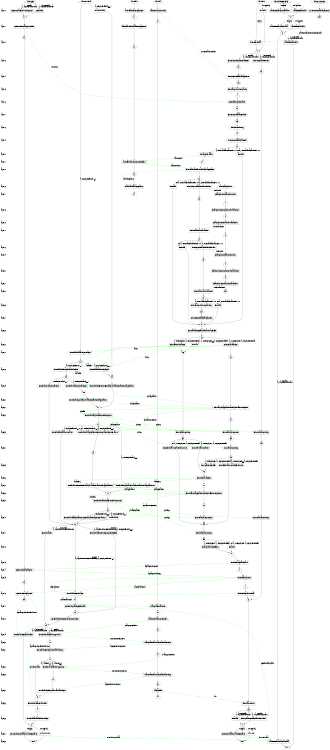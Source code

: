 digraph state_graph {
	rankdir=TB;
	size="8,5;"
	layer_0 [shape=plaintext, label="layer 0"];
	layer_1 [shape=plaintext, label="layer 1"];
	layer_0 -> layer_1 [style=invis];
	layer_2 [shape=plaintext, label="layer 2"];
	layer_1 -> layer_2 [style=invis];
	layer_3 [shape=plaintext, label="layer 3"];
	layer_2 -> layer_3 [style=invis];
	layer_4 [shape=plaintext, label="layer 4"];
	layer_3 -> layer_4 [style=invis];
	layer_5 [shape=plaintext, label="layer 5"];
	layer_4 -> layer_5 [style=invis];
	layer_6 [shape=plaintext, label="layer 6"];
	layer_5 -> layer_6 [style=invis];
	layer_7 [shape=plaintext, label="layer 7"];
	layer_6 -> layer_7 [style=invis];
	layer_8 [shape=plaintext, label="layer 8"];
	layer_7 -> layer_8 [style=invis];
	layer_9 [shape=plaintext, label="layer 9"];
	layer_8 -> layer_9 [style=invis];
	layer_10 [shape=plaintext, label="layer 10"];
	layer_9 -> layer_10 [style=invis];
	layer_11 [shape=plaintext, label="layer 11"];
	layer_10 -> layer_11 [style=invis];
	layer_12 [shape=plaintext, label="layer 12"];
	layer_11 -> layer_12 [style=invis];
	layer_13 [shape=plaintext, label="layer 13"];
	layer_12 -> layer_13 [style=invis];
	layer_14 [shape=plaintext, label="layer 14"];
	layer_13 -> layer_14 [style=invis];
	layer_15 [shape=plaintext, label="layer 15"];
	layer_14 -> layer_15 [style=invis];
	layer_16 [shape=plaintext, label="layer 16"];
	layer_15 -> layer_16 [style=invis];
	layer_17 [shape=plaintext, label="layer 17"];
	layer_16 -> layer_17 [style=invis];
	layer_18 [shape=plaintext, label="layer 18"];
	layer_17 -> layer_18 [style=invis];
	layer_19 [shape=plaintext, label="layer 19"];
	layer_18 -> layer_19 [style=invis];
	layer_20 [shape=plaintext, label="layer 20"];
	layer_19 -> layer_20 [style=invis];
	layer_21 [shape=plaintext, label="layer 21"];
	layer_20 -> layer_21 [style=invis];
	layer_22 [shape=plaintext, label="layer 22"];
	layer_21 -> layer_22 [style=invis];
	layer_23 [shape=plaintext, label="layer 23"];
	layer_22 -> layer_23 [style=invis];
	layer_24 [shape=plaintext, label="layer 24"];
	layer_23 -> layer_24 [style=invis];
	layer_25 [shape=plaintext, label="layer 25"];
	layer_24 -> layer_25 [style=invis];
	layer_26 [shape=plaintext, label="layer 26"];
	layer_25 -> layer_26 [style=invis];
	layer_27 [shape=plaintext, label="layer 27"];
	layer_26 -> layer_27 [style=invis];
	layer_28 [shape=plaintext, label="layer 28"];
	layer_27 -> layer_28 [style=invis];
	layer_29 [shape=plaintext, label="layer 29"];
	layer_28 -> layer_29 [style=invis];
	layer_30 [shape=plaintext, label="layer 30"];
	layer_29 -> layer_30 [style=invis];
	layer_31 [shape=plaintext, label="layer 31"];
	layer_30 -> layer_31 [style=invis];
	layer_32 [shape=plaintext, label="layer 32"];
	layer_31 -> layer_32 [style=invis];
	layer_33 [shape=plaintext, label="layer 33"];
	layer_32 -> layer_33 [style=invis];
	layer_34 [shape=plaintext, label="layer 34"];
	layer_33 -> layer_34 [style=invis];
	layer_35 [shape=plaintext, label="layer 35"];
	layer_34 -> layer_35 [style=invis];
	layer_36 [shape=plaintext, label="layer 36"];
	layer_35 -> layer_36 [style=invis];
	layer_37 [shape=plaintext, label="layer 37"];
	layer_36 -> layer_37 [style=invis];
	layer_38 [shape=plaintext, label="layer 38"];
	layer_37 -> layer_38 [style=invis];
	layer_39 [shape=plaintext, label="layer 39"];
	layer_38 -> layer_39 [style=invis];
	layer_40 [shape=plaintext, label="layer 40"];
	layer_39 -> layer_40 [style=invis];
	layer_41 [shape=plaintext, label="layer 41"];
	layer_40 -> layer_41 [style=invis];
	layer_42 [shape=plaintext, label="layer 42"];
	layer_41 -> layer_42 [style=invis];
	layer_43 [shape=plaintext, label="layer 43"];
	layer_42 -> layer_43 [style=invis];
	layer_44 [shape=plaintext, label="layer 44"];
	layer_43 -> layer_44 [style=invis];
	layer_45 [shape=plaintext, label="layer 45"];
	layer_44 -> layer_45 [style=invis];
	layer_46 [shape=plaintext, label="layer 46"];
	layer_45 -> layer_46 [style=invis];
	layer_47 [shape=plaintext, label="layer 47"];
	layer_46 -> layer_47 [style=invis];
	layer_48 [shape=plaintext, label="layer 48"];
	layer_47 -> layer_48 [style=invis];
	layer_49 [shape=plaintext, label="layer 49"];
	layer_48 -> layer_49 [style=invis];
	layer_50 [shape=plaintext, label="layer 50"];
	layer_49 -> layer_50 [style=invis];
	layer_51 [shape=plaintext, label="layer 51"];
	layer_50 -> layer_51 [style=invis];
	layer_52 [shape=plaintext, label="layer 52"];
	layer_51 -> layer_52 [style=invis];
	layer_53 [shape=plaintext, label="layer 53"];
	layer_52 -> layer_53 [style=invis];
	layer_54 [shape=plaintext, label="layer 54"];
	layer_53 -> layer_54 [style=invis];
	layer_55 [shape=plaintext, label="layer 55"];
	layer_54 -> layer_55 [style=invis];
	layer_56 [shape=plaintext, label="layer 56"];
	layer_55 -> layer_56 [style=invis];
	layer_57 [shape=plaintext, label="layer 57"];
	layer_56 -> layer_57 [style=invis];
	layer_58 [shape=plaintext, label="layer 58"];
	layer_57 -> layer_58 [style=invis];
	
	/* States */
	Firm_11 [label = "11"]
	Firm_25 [label = "25"]
	Firm_24 [label = "24"]
	Firm_23 [label = "23"]
	Firm_end [label = "end"]
	Firm_start_Firm [label = "start_Firm"]
	Firm_10 [label = "10"]
	Firm_09b [label = "09b"]
	Firm_08 [label = "08"]
	Firm_07 [label = "07"]
	Firm_09a [label = "09a"]
	Firm_06 [label = "06"]
	Firm_03d [label = "03d"]
	Firm_09c [label = "09c"]
	Firm_05b [label = "05b"]
	Firm_05a [label = "05a"]
	Firm_04 [label = "04"]
	Firm_03c [label = "03c"]
	Firm_03 [label = "03"]
	Firm_28 [label = "28"]
	Firm_004 [label = "004"]
	Firm_003 [label = "003"]
	Firm_001 [label = "001"]
	Firm_27 [label = "27"]
	Firm_22 [label = "22"]
	Firm_21 [label = "21"]
	Firm_20 [label = "20"]
	Firm_14 [label = "14"]
	Firm_13b [label = "13b"]
	Firm_13 [label = "13"]
	Firm_12 [label = "12"]
	Firm_261 [label = "261"]
	Firm_26 [label = "26"]
	Firm_02 [label = "02"]
	Firm_00b [label = "00b"]
	Firm_00 [label = "00"]
	Firm_01 [label = "01"]
	Firm_002 [label = "002"]
	Household_end [label = "end"]
	Household_05 [label = "05"]
	Household_04 [label = "04"]
	Household_03 [label = "03"]
	Household_02 [label = "02"]
	Household_01b [label = "01b"]
	Household_01 [label = "01"]
	Household_01e [label = "01e"]
	Household_01a [label = "01a"]
	Household_01d [label = "01d"]
	Household_start_Household [label = "start_Household"]
	Household_14 [label = "14"]
	Household_12 [label = "12"]
	Household_13 [label = "13"]
	Household_11 [label = "11"]
	Household_10 [label = "10"]
	Household_15 [label = "15"]
	Household_08 [label = "08"]
	Household_07 [label = "07"]
	Household_09 [label = "09"]
	Household_06 [label = "06"]
	Mall_end [label = "end"]
	Mall_05 [label = "05"]
	Mall_04 [label = "04"]
	Mall_03 [label = "03"]
	Mall_02 [label = "02"]
	Mall_01 [label = "01"]
	Mall_start_Mall [label = "start_Mall"]
	IGFirm_end [label = "end"]
	IGFirm_03 [label = "03"]
	IGFirm_02 [label = "02"]
	IGFirm_01 [label = "01"]
	IGFirm_start_IGFirm [label = "start_IGFirm"]
	Eurostat_end [label = "end"]
	Eurostat_02 [label = "02"]
	Eurostat_01 [label = "01"]
	Eurostat_start_Market_Research [label = "start_Market_Research"]
	Clearinghouse_end [label = "end"]
	Clearinghouse_05 [label = "05"]
	Clearinghouse_04 [label = "04"]
	Clearinghouse_03 [label = "03"]
	Clearinghouse_02 [label = "02"]
	Clearinghouse_01 [label = "01"]
	Clearinghouse_start_Clearinghouse [label = "start_Clearinghouse"]
	Bank_04 [label = "04"]
	Bank_03 [label = "03"]
	Bank_02 [label = "02"]
	Bank_01 [label = "01"]
	Bank_start_Bank [label = "start_Bank"]
	Government_end [label = "end"]
	Government_start_Government [label = "start_Government"]
	Firm_Firm_calc_production_quantity_002_01 [label = "Firm_calc_production_quantity", shape = rect]
	Firm_Firm_set_quantities_zero_00_00b [label = "Firm_set_quantities_zero", shape = rect]
	Firm_Firm_calc_input_demands_01_02 [label = "Firm_calc_input_demands", shape = rect]
	Firm_Firm_calc_production_quantity_2_26_261 [label = "Firm_calc_production_quantity_2", shape = rect]
	Firm_Firm_send_goods_to_mall_12_13 [label = "Firm_send_goods_to_mall", shape = rect]
	Firm_Firm_calc_revenue_13_13b [label = "Firm_calc_revenue", shape = rect]
	Firm_Firm_update_specific_skills_of_workers_13b_14 [label = "Firm_update_specific_skills_of_workers", shape = rect]
	Firm_Firm_idle_13b_14 [label = "Firm_idle", shape = rect]
	Firm_Firm_apply_for_loans_20_21 [label = "Firm_apply_for_loans", shape = rect]
	Firm_Firm_read_loan_offers_send_loan_acceptance_21_22 [label = "Firm_read_loan_offers_send_loan_acceptance", shape = rect]
	Firm_Firm_idle_22_27 [label = "Firm_idle", shape = rect]
	Firm_Firm_compute_income_statement_00_001 [label = "Firm_compute_income_statement", shape = rect]
	Firm_Firm_compute_financial_payments_001_002 [label = "Firm_compute_financial_payments", shape = rect]
	Firm_Firm_compute_balance_sheet_02_003 [label = "Firm_compute_balance_sheet", shape = rect]
	Firm_Firm_check_solvency_003_004 [label = "Firm_check_solvency", shape = rect]
	Firm_Firm_compute_financial_needs_004_20 [label = "Firm_compute_financial_needs", shape = rect]
	Firm_Firm_execute_financial_payments_261_27 [label = "Firm_execute_financial_payments", shape = rect]
	Firm_Firm_send_vacancies_28_03 [label = "Firm_send_vacancies", shape = rect]
	Firm_Firm_send_redundancies_28_03c [label = "Firm_send_redundancies", shape = rect]
	Firm_Firm_idle_28_03c [label = "Firm_idle", shape = rect]
	Firm_Firm_read_job_applications_send_job_offer_or_rejection_03_04 [label = "Firm_read_job_applications_send_job_offer_or_rejection", shape = rect]
	Firm_Firm_read_job_responses_04_05a [label = "Firm_read_job_responses", shape = rect]
	Firm_Firm_read_job_quitting_05a_05b [label = "Firm_read_job_quitting", shape = rect]
	Firm_Firm_read_job_quitting_00b_09c [label = "Firm_read_job_quitting", shape = rect]
	Firm_Firm_read_job_quitting_03c_03d [label = "Firm_read_job_quitting", shape = rect]
	Firm_Firm_start_labour_market_03d_06 [label = "Firm_start_labour_market", shape = rect]
	Firm_Firm_finish_labour_market_first_round_03d_09a [label = "Firm_finish_labour_market_first_round", shape = rect]
	Firm_Firm_finish_labour_market_first_round_05b_09a [label = "Firm_finish_labour_market_first_round", shape = rect]
	Firm_Firm_update_wage_offer_05b_06 [label = "Firm_update_wage_offer", shape = rect]
	Firm_Firm_send_vacancies_2_06_07 [label = "Firm_send_vacancies_2", shape = rect]
	Firm_Firm_read_job_applications_send_job_offer_or_rejection_2_07_08 [label = "Firm_read_job_applications_send_job_offer_or_rejection_2", shape = rect]
	Firm_Firm_read_job_responses_2_08_09a [label = "Firm_read_job_responses_2", shape = rect]
	Firm_Firm_read_job_quitting_2_09a_09b [label = "Firm_read_job_quitting_2", shape = rect]
	Firm_Firm_read_job_quitting_2_09c_13 [label = "Firm_read_job_quitting_2", shape = rect]
	Firm_Firm_update_wage_offer_2_09b_10 [label = "Firm_update_wage_offer_2", shape = rect]
	Firm_Firm_idle_09b_10 [label = "Firm_idle", shape = rect]
	Firm_Firm_receive_data_start_Firm_00 [label = "Firm_receive_data", shape = rect]
	Firm_Firm_idle_start_Firm_00 [label = "Firm_idle", shape = rect]
	Firm_Firm_send_data_to_Market_Research_14_end [label = "Firm_send_data_to_Market_Research", shape = rect]
	Firm_Firm_idle_14_end [label = "Firm_idle", shape = rect]
	Firm_Firm_compute_and_send_bond_orders_22_23 [label = "Firm_compute_and_send_bond_orders", shape = rect]
	Firm_Firm_read_bond_transactions_23_24 [label = "Firm_read_bond_transactions", shape = rect]
	Firm_Firm_idle_24_27 [label = "Firm_idle", shape = rect]
	Firm_Firm_compute_and_send_stock_orders_24_25 [label = "Firm_compute_and_send_stock_orders", shape = rect]
	Firm_Firm_read_stock_transactions_25_26 [label = "Firm_read_stock_transactions", shape = rect]
	Firm_Firm_idle_20_27 [label = "Firm_idle", shape = rect]
	Firm_Firm_idle_26_27 [label = "Firm_idle", shape = rect]
	Firm_Firm_calculate_specific_skills_and_wage_offer_27_28 [label = "Firm_calculate_specific_skills_and_wage_offer", shape = rect]
	Firm_Firm_send_capital_demand_10_11 [label = "Firm_send_capital_demand", shape = rect]
	Firm_Firm_calc_pay_costs_11_12 [label = "Firm_calc_pay_costs", shape = rect]
	Household_Household_idle_06_09 [label = "Household_idle", shape = rect]
	Household_Household_receive_wage_06_07 [label = "Household_receive_wage", shape = rect]
	Household_Household_update_specific_skills_07_08 [label = "Household_update_specific_skills", shape = rect]
	Household_Household_receive_unemployment_benefits_06_08 [label = "Household_receive_unemployment_benefits", shape = rect]
	Household_Household_determine_consumption_budget_08_09 [label = "Household_determine_consumption_budget", shape = rect]
	Household_Household_receicve_dividends_09_15 [label = "Household_receicve_dividends", shape = rect]
	Household_Household_rank_and_buy_goods_1_09_10 [label = "Household_rank_and_buy_goods_1", shape = rect]
	Household_Household_receive_goods_read_rationing_10_11 [label = "Household_receive_goods_read_rationing", shape = rect]
	Household_Household_idle_11_13 [label = "Household_idle", shape = rect]
	Household_Household_rank_and_buy_goods_2_11_12 [label = "Household_rank_and_buy_goods_2", shape = rect]
	Household_Household_receive_goods_read_rationing_2_12_13 [label = "Household_receive_goods_read_rationing_2", shape = rect]
	Household_Household_receicve_dividends_13_14 [label = "Household_receicve_dividends", shape = rect]
	Household_Household_handle_leftover_budget_14_15 [label = "Household_handle_leftover_budget", shape = rect]
	Household_Household_read_firing_messages_start_Household_01d [label = "Household_read_firing_messages", shape = rect]
	Household_Household_made_unemployed_01d_01a [label = "Household_made_unemployed", shape = rect]
	Household_Household_idle_start_Household_01a [label = "Household_idle", shape = rect]
	Household_Household_OTJS_read_job_vacancies_and_send_applications_01e_01 [label = "Household_OTJS_read_job_vacancies_and_send_applications", shape = rect]
	Household_Household_UNEMPLOYED_read_job_vacancies_and_send_applications_01a_01 [label = "Household_UNEMPLOYED_read_job_vacancies_and_send_applications", shape = rect]
	Household_Household_on_the_job_search_decision_01d_01b [label = "Household_on_the_job_search_decision", shape = rect]
	Household_Household_on_the_job_search_yes_01b_01e [label = "Household_on_the_job_search_yes", shape = rect]
	Household_Household_on_the_job_search_no_01b_06 [label = "Household_on_the_job_search_no", shape = rect]
	Household_Household_read_job_offers_send_response_01_02 [label = "Household_read_job_offers_send_response", shape = rect]
	Household_Household_finish_labour_market_02_06 [label = "Household_finish_labour_market", shape = rect]
	Household_Household_read_application_rejection_update_wage_reservation_02_03 [label = "Household_read_application_rejection_update_wage_reservation", shape = rect]
	Household_Household_OTJS_read_job_vacancies_and_send_applications_2_02_04 [label = "Household_OTJS_read_job_vacancies_and_send_applications_2", shape = rect]
	Household_Household_UNEMPLOYED_read_job_vacancies_and_send_applications_2_03_04 [label = "Household_UNEMPLOYED_read_job_vacancies_and_send_applications_2", shape = rect]
	Household_Household_read_job_offers_send_response_2_04_05 [label = "Household_read_job_offers_send_response_2", shape = rect]
	Household_Household_read_application_rejection_update_wage_reservation_2_05_06 [label = "Household_read_application_rejection_update_wage_reservation_2", shape = rect]
	Household_Household_idle_05_06 [label = "Household_idle", shape = rect]
	Household_Household_send_data_to_Market_Research_15_end [label = "Household_send_data_to_Market_Research", shape = rect]
	Household_Household_idle_15_end [label = "Household_idle", shape = rect]
	Mall_Mall_send_current_stocks_start_Mall_01 [label = "Mall_send_current_stocks", shape = rect]
	Mall_Mall_update_mall_stock_01_02 [label = "Mall_update_mall_stock", shape = rect]
	Mall_Mall_send_quality_price_info_1_02_03 [label = "Mall_send_quality_price_info_1", shape = rect]
	Mall_Mall_update_mall_stocks_sales_rationing_1_03_04 [label = "Mall_update_mall_stocks_sales_rationing_1", shape = rect]
	Mall_Mall_update_mall_stocks_sales_rationing_2_04_05 [label = "Mall_update_mall_stocks_sales_rationing_2", shape = rect]
	Mall_Mall_pay_firm_05_end [label = "Mall_pay_firm", shape = rect]
	IGFirm_IGFirm_update_productivity_price_start_IGFirm_01 [label = "IGFirm_update_productivity_price", shape = rect]
	IGFirm_IGFirm_idle_start_IGFirm_01 [label = "IGFirm_idle", shape = rect]
	IGFirm_IGFirm_send_quality_price_info_01_02 [label = "IGFirm_send_quality_price_info", shape = rect]
	IGFirm_IGFirm_send_capital_good_02_03 [label = "IGFirm_send_capital_good", shape = rect]
	IGFirm_IGFirm_receive_payment_03_end [label = "IGFirm_receive_payment", shape = rect]
	Eurostat_Market_Research_Initialization_start_Market_Research_01 [label = "Market_Research_Initialization", shape = rect]
	Eurostat_Market_Research_idle_start_Market_Research_01 [label = "Market_Research_idle", shape = rect]
	Eurostat_Market_Research_send_data_01_02 [label = "Market_Research_send_data", shape = rect]
	Eurostat_Market_Research_idle_01_02 [label = "Market_Research_idle", shape = rect]
	Eurostat_Market_Research_calculate_data_02_end [label = "Market_Research_calculate_data", shape = rect]
	Eurostat_Market_Research_idle_02_end [label = "Market_Research_idle", shape = rect]
	Clearinghouse_Clearinghouse_read_bond_orders_start_Clearinghouse_01 [label = "Clearinghouse_read_bond_orders", shape = rect]
	Clearinghouse_Clearinghouse_compute_bond_transactions_01_02 [label = "Clearinghouse_compute_bond_transactions", shape = rect]
	Clearinghouse_Clearinghouse_send_bond_transactions_02_03 [label = "Clearinghouse_send_bond_transactions", shape = rect]
	Clearinghouse_Clearinghouse_read_stock_orders_03_04 [label = "Clearinghouse_read_stock_orders", shape = rect]
	Clearinghouse_Clearinghouse_compute_stock_transactions_04_05 [label = "Clearinghouse_compute_stock_transactions", shape = rect]
	Clearinghouse_Clearinghouse_send_stock_transactions_05_end [label = "Clearinghouse_send_stock_transactions", shape = rect]
	Bank_Bank_read_interest_payments_start_Bank_01 [label = "Bank_read_interest_payments", shape = rect]
	Bank_Bank_read_debt_installment_payments_01_02 [label = "Bank_read_debt_installment_payments", shape = rect]
	Bank_Bank_read_loan_request_send_offers_02_03 [label = "Bank_read_loan_request_send_offers", shape = rect]
	Bank_Bank_read_loan_acceptance_03_04 [label = "Bank_read_loan_acceptance", shape = rect]
	Government_Government_read_tax_payment_start_Government_end [label = "Government_read_tax_payment", shape = rect]
	
	/* Transitions */
	Firm_002 -> Firm_Firm_calc_production_quantity_002_01;
	Firm_Firm_calc_production_quantity_002_01 -> Firm_01;
	Firm_00 -> Firm_Firm_set_quantities_zero_00_00b [ label = "not monthly\na->day_of_month_to_act"];
	Firm_Firm_set_quantities_zero_00_00b -> Firm_00b;
	Firm_01 -> Firm_Firm_calc_input_demands_01_02;
	Firm_Firm_calc_input_demands_01_02 -> Firm_02;
	Firm_26 -> Firm_Firm_calc_production_quantity_2_26_261 [ label = "a->external_financial_needs>0.0"];
	Firm_Firm_calc_production_quantity_2_26_261 -> Firm_261;
	Firm_12 -> Firm_Firm_send_goods_to_mall_12_13;
	Firm_Firm_send_goods_to_mall_12_13 -> Firm_13;
	Firm_13 -> Firm_Firm_calc_revenue_13_13b;
	Firm_Firm_calc_revenue_13_13b -> Firm_13b;
	Firm_13b -> Firm_Firm_update_specific_skills_of_workers_13b_14 [ label = "monthly\na->day_of_month_to_act"];
	Firm_Firm_update_specific_skills_of_workers_13b_14 -> Firm_14;
	Firm_13b -> Firm_Firm_idle_13b_14 [ label = "not monthly\na->day_of_month_to_act"];
	Firm_Firm_idle_13b_14 -> Firm_14;
	Firm_20 -> Firm_Firm_apply_for_loans_20_21 [ label = "a->external_financial_needs>0.0"];
	Firm_Firm_apply_for_loans_20_21 -> Firm_21;
	Firm_21 -> Firm_Firm_read_loan_offers_send_loan_acceptance_21_22;
	Firm_Firm_read_loan_offers_send_loan_acceptance_21_22 -> Firm_22;
	Firm_22 -> Firm_Firm_idle_22_27 [ label = "not a->external_financial_needs>0.0"];
	Firm_Firm_idle_22_27 -> Firm_27;
	Firm_00 -> Firm_Firm_compute_income_statement_00_001 [ label = "monthly\na->day_of_month_to_act"];
	Firm_Firm_compute_income_statement_00_001 -> Firm_001;
	Firm_001 -> Firm_Firm_compute_financial_payments_001_002;
	Firm_Firm_compute_financial_payments_001_002 -> Firm_002;
	Firm_02 -> Firm_Firm_compute_balance_sheet_02_003;
	Firm_Firm_compute_balance_sheet_02_003 -> Firm_003;
	Firm_003 -> Firm_Firm_check_solvency_003_004;
	Firm_Firm_check_solvency_003_004 -> Firm_004;
	Firm_004 -> Firm_Firm_compute_financial_needs_004_20;
	Firm_Firm_compute_financial_needs_004_20 -> Firm_20;
	Firm_261 -> Firm_Firm_execute_financial_payments_261_27;
	Firm_Firm_execute_financial_payments_261_27 -> Firm_27;
	Firm_28 -> Firm_Firm_send_vacancies_28_03 [ label = "a->no_employees<a->employees_needed"];
	Firm_Firm_send_vacancies_28_03 -> Firm_03;
	Firm_28 -> Firm_Firm_send_redundancies_28_03c [ label = "a->no_employees>a->employees_needed"];
	Firm_Firm_send_redundancies_28_03c -> Firm_03c;
	Firm_28 -> Firm_Firm_idle_28_03c [ label = "a->no_employees==a->employees_needed"];
	Firm_Firm_idle_28_03c -> Firm_03c;
	Firm_03 -> Firm_Firm_read_job_applications_send_job_offer_or_rejection_03_04;
	Firm_Firm_read_job_applications_send_job_offer_or_rejection_03_04 -> Firm_04;
	Firm_04 -> Firm_Firm_read_job_responses_04_05a;
	Firm_Firm_read_job_responses_04_05a -> Firm_05a;
	Firm_05a -> Firm_Firm_read_job_quitting_05a_05b;
	Firm_Firm_read_job_quitting_05a_05b -> Firm_05b;
	Firm_00b -> Firm_Firm_read_job_quitting_00b_09c;
	Firm_Firm_read_job_quitting_00b_09c -> Firm_09c;
	Firm_03c -> Firm_Firm_read_job_quitting_03c_03d;
	Firm_Firm_read_job_quitting_03c_03d -> Firm_03d;
	Firm_03d -> Firm_Firm_start_labour_market_03d_06 [ label = "a->no_employees<a->employees_needed"];
	Firm_Firm_start_labour_market_03d_06 -> Firm_06;
	Firm_03d -> Firm_Firm_finish_labour_market_first_round_03d_09a [ label = "not a->no_employees<a->employees_needed"];
	Firm_Firm_finish_labour_market_first_round_03d_09a -> Firm_09a;
	Firm_05b -> Firm_Firm_finish_labour_market_first_round_05b_09a [ label = "a->no_employees==a->employees_needed"];
	Firm_Firm_finish_labour_market_first_round_05b_09a -> Firm_09a;
	Firm_05b -> Firm_Firm_update_wage_offer_05b_06 [ label = "a->no_employees<a->employees_needed"];
	Firm_Firm_update_wage_offer_05b_06 -> Firm_06;
	Firm_06 -> Firm_Firm_send_vacancies_2_06_07;
	Firm_Firm_send_vacancies_2_06_07 -> Firm_07;
	Firm_07 -> Firm_Firm_read_job_applications_send_job_offer_or_rejection_2_07_08;
	Firm_Firm_read_job_applications_send_job_offer_or_rejection_2_07_08 -> Firm_08;
	Firm_08 -> Firm_Firm_read_job_responses_2_08_09a;
	Firm_Firm_read_job_responses_2_08_09a -> Firm_09a;
	Firm_09a -> Firm_Firm_read_job_quitting_2_09a_09b;
	Firm_Firm_read_job_quitting_2_09a_09b -> Firm_09b;
	Firm_09c -> Firm_Firm_read_job_quitting_2_09c_13;
	Firm_Firm_read_job_quitting_2_09c_13 -> Firm_13;
	Firm_09b -> Firm_Firm_update_wage_offer_2_09b_10 [ label = "a->no_employees<a->employees_needed"];
	Firm_Firm_update_wage_offer_2_09b_10 -> Firm_10;
	Firm_09b -> Firm_Firm_idle_09b_10 [ label = "not a->no_employees<a->employees_needed"];
	Firm_Firm_idle_09b_10 -> Firm_10;
	Firm_start_Firm -> Firm_Firm_receive_data_start_Firm_00 [ label = "monthly\n0"];
	Firm_Firm_receive_data_start_Firm_00 -> Firm_00;
	Firm_start_Firm -> Firm_Firm_idle_start_Firm_00 [ label = "not monthly\n0"];
	Firm_Firm_idle_start_Firm_00 -> Firm_00;
	Firm_14 -> Firm_Firm_send_data_to_Market_Research_14_end [ label = "monthly\n19"];
	Firm_Firm_send_data_to_Market_Research_14_end -> Firm_end;
	Firm_14 -> Firm_Firm_idle_14_end [ label = "not monthly\n19"];
	Firm_Firm_idle_14_end -> Firm_end;
	Firm_22 -> Firm_Firm_compute_and_send_bond_orders_22_23 [ label = "a->external_financial_needs>0.0"];
	Firm_Firm_compute_and_send_bond_orders_22_23 -> Firm_23;
	Firm_23 -> Firm_Firm_read_bond_transactions_23_24;
	Firm_Firm_read_bond_transactions_23_24 -> Firm_24;
	Firm_24 -> Firm_Firm_idle_24_27 [ label = "not a->external_financial_needs>0.0"];
	Firm_Firm_idle_24_27 -> Firm_27;
	Firm_24 -> Firm_Firm_compute_and_send_stock_orders_24_25 [ label = "a->external_financial_needs>0.0"];
	Firm_Firm_compute_and_send_stock_orders_24_25 -> Firm_25;
	Firm_25 -> Firm_Firm_read_stock_transactions_25_26;
	Firm_Firm_read_stock_transactions_25_26 -> Firm_26;
	Firm_20 -> Firm_Firm_idle_20_27 [ label = "not a->external_financial_needs>0.0"];
	Firm_Firm_idle_20_27 -> Firm_27;
	Firm_26 -> Firm_Firm_idle_26_27 [ label = "not a->external_financial_needs>0.0"];
	Firm_Firm_idle_26_27 -> Firm_27;
	Firm_27 -> Firm_Firm_calculate_specific_skills_and_wage_offer_27_28;
	Firm_Firm_calculate_specific_skills_and_wage_offer_27_28 -> Firm_28;
	Firm_10 -> Firm_Firm_send_capital_demand_10_11;
	Firm_Firm_send_capital_demand_10_11 -> Firm_11;
	Firm_11 -> Firm_Firm_calc_pay_costs_11_12;
	Firm_Firm_calc_pay_costs_11_12 -> Firm_12;
	Household_06 -> Household_Household_idle_06_09 [ label = "not monthly\na->day_of_month_receive_income"];
	Household_Household_idle_06_09 -> Household_09;
	Household_06 -> Household_Household_receive_wage_06_07 [ label = "monthly\na->day_of_month_receive_income&&a->employee_firm_id!=-1"];
	Household_Household_receive_wage_06_07 -> Household_07;
	Household_07 -> Household_Household_update_specific_skills_07_08;
	Household_Household_update_specific_skills_07_08 -> Household_08;
	Household_06 -> Household_Household_receive_unemployment_benefits_06_08 [ label = "monthly\na->day_of_month_receive_income&&a->employee_firm_id==-1"];
	Household_Household_receive_unemployment_benefits_06_08 -> Household_08;
	Household_08 -> Household_Household_determine_consumption_budget_08_09;
	Household_Household_determine_consumption_budget_08_09 -> Household_09;
	Household_09 -> Household_Household_receicve_dividends_09_15 [ label = "not monthly\na->day_of_month_to_act"];
	Household_Household_receicve_dividends_09_15 -> Household_15;
	Household_09 -> Household_Household_rank_and_buy_goods_1_09_10 [ label = "monthly\na->day_of_month_to_act"];
	Household_Household_rank_and_buy_goods_1_09_10 -> Household_10;
	Household_10 -> Household_Household_receive_goods_read_rationing_10_11;
	Household_Household_receive_goods_read_rationing_10_11 -> Household_11;
	Household_11 -> Household_Household_idle_11_13 [ label = "a->rationed!=1"];
	Household_Household_idle_11_13 -> Household_13;
	Household_11 -> Household_Household_rank_and_buy_goods_2_11_12 [ label = "a->rationed==1"];
	Household_Household_rank_and_buy_goods_2_11_12 -> Household_12;
	Household_12 -> Household_Household_receive_goods_read_rationing_2_12_13;
	Household_Household_receive_goods_read_rationing_2_12_13 -> Household_13;
	Household_13 -> Household_Household_receicve_dividends_13_14;
	Household_Household_receicve_dividends_13_14 -> Household_14;
	Household_14 -> Household_Household_handle_leftover_budget_14_15;
	Household_Household_handle_leftover_budget_14_15 -> Household_15;
	Household_start_Household -> Household_Household_read_firing_messages_start_Household_01d [ label = "a->employee_firm_id!=-1"];
	Household_Household_read_firing_messages_start_Household_01d -> Household_01d;
	Household_01d -> Household_Household_made_unemployed_01d_01a [ label = "a->employee_firm_id==-1"];
	Household_Household_made_unemployed_01d_01a -> Household_01a;
	Household_start_Household -> Household_Household_idle_start_Household_01a [ label = "a->employee_firm_id==-1"];
	Household_Household_idle_start_Household_01a -> Household_01a;
	Household_01e -> Household_Household_OTJS_read_job_vacancies_and_send_applications_01e_01;
	Household_Household_OTJS_read_job_vacancies_and_send_applications_01e_01 -> Household_01;
	Household_01a -> Household_Household_UNEMPLOYED_read_job_vacancies_and_send_applications_01a_01;
	Household_Household_UNEMPLOYED_read_job_vacancies_and_send_applications_01a_01 -> Household_01;
	Household_01d -> Household_Household_on_the_job_search_decision_01d_01b [ label = "a->employee_firm_id!=-1"];
	Household_Household_on_the_job_search_decision_01d_01b -> Household_01b;
	Household_01b -> Household_Household_on_the_job_search_yes_01b_01e [ label = "a->on_the_job_search==1"];
	Household_Household_on_the_job_search_yes_01b_01e -> Household_01e;
	Household_01b -> Household_Household_on_the_job_search_no_01b_06 [ label = "a->on_the_job_search!=1"];
	Household_Household_on_the_job_search_no_01b_06 -> Household_06;
	Household_01 -> Household_Household_read_job_offers_send_response_01_02;
	Household_Household_read_job_offers_send_response_01_02 -> Household_02;
	Household_02 -> Household_Household_finish_labour_market_02_06 [ label = "a->employee_firm_id!=-1&&a->on_the_job_search!=1"];
	Household_Household_finish_labour_market_02_06 -> Household_06;
	Household_02 -> Household_Household_read_application_rejection_update_wage_reservation_02_03 [ label = "a->employee_firm_id==-1"];
	Household_Household_read_application_rejection_update_wage_reservation_02_03 -> Household_03;
	Household_02 -> Household_Household_OTJS_read_job_vacancies_and_send_applications_2_02_04 [ label = "a->on_the_job_search==1"];
	Household_Household_OTJS_read_job_vacancies_and_send_applications_2_02_04 -> Household_04;
	Household_03 -> Household_Household_UNEMPLOYED_read_job_vacancies_and_send_applications_2_03_04;
	Household_Household_UNEMPLOYED_read_job_vacancies_and_send_applications_2_03_04 -> Household_04;
	Household_04 -> Household_Household_read_job_offers_send_response_2_04_05;
	Household_Household_read_job_offers_send_response_2_04_05 -> Household_05;
	Household_05 -> Household_Household_read_application_rejection_update_wage_reservation_2_05_06 [ label = "a->employee_firm_id==-1"];
	Household_Household_read_application_rejection_update_wage_reservation_2_05_06 -> Household_06;
	Household_05 -> Household_Household_idle_05_06 [ label = "a->employee_firm_id!=-1"];
	Household_Household_idle_05_06 -> Household_06;
	Household_15 -> Household_Household_send_data_to_Market_Research_15_end [ label = "monthly\n19"];
	Household_Household_send_data_to_Market_Research_15_end -> Household_end;
	Household_15 -> Household_Household_idle_15_end [ label = "not monthly\n19"];
	Household_Household_idle_15_end -> Household_end;
	Mall_start_Mall -> Mall_Mall_send_current_stocks_start_Mall_01;
	Mall_Mall_send_current_stocks_start_Mall_01 -> Mall_01;
	Mall_01 -> Mall_Mall_update_mall_stock_01_02;
	Mall_Mall_update_mall_stock_01_02 -> Mall_02;
	Mall_02 -> Mall_Mall_send_quality_price_info_1_02_03;
	Mall_Mall_send_quality_price_info_1_02_03 -> Mall_03;
	Mall_03 -> Mall_Mall_update_mall_stocks_sales_rationing_1_03_04;
	Mall_Mall_update_mall_stocks_sales_rationing_1_03_04 -> Mall_04;
	Mall_04 -> Mall_Mall_update_mall_stocks_sales_rationing_2_04_05;
	Mall_Mall_update_mall_stocks_sales_rationing_2_04_05 -> Mall_05;
	Mall_05 -> Mall_Mall_pay_firm_05_end;
	Mall_Mall_pay_firm_05_end -> Mall_end;
	IGFirm_start_IGFirm -> IGFirm_IGFirm_update_productivity_price_start_IGFirm_01 [ label = "monthly\na->day_of_month_to_act"];
	IGFirm_IGFirm_update_productivity_price_start_IGFirm_01 -> IGFirm_01;
	IGFirm_start_IGFirm -> IGFirm_IGFirm_idle_start_IGFirm_01 [ label = "not monthly\na->day_of_month_to_act"];
	IGFirm_IGFirm_idle_start_IGFirm_01 -> IGFirm_01;
	IGFirm_01 -> IGFirm_IGFirm_send_quality_price_info_01_02;
	IGFirm_IGFirm_send_quality_price_info_01_02 -> IGFirm_02;
	IGFirm_02 -> IGFirm_IGFirm_send_capital_good_02_03;
	IGFirm_IGFirm_send_capital_good_02_03 -> IGFirm_03;
	IGFirm_03 -> IGFirm_IGFirm_receive_payment_03_end;
	IGFirm_IGFirm_receive_payment_03_end -> IGFirm_end;
	Eurostat_start_Market_Research -> Eurostat_Market_Research_Initialization_start_Market_Research_01 [ label = "iteration\n1"];
	Eurostat_Market_Research_Initialization_start_Market_Research_01 -> Eurostat_01;
	Eurostat_start_Market_Research -> Eurostat_Market_Research_idle_start_Market_Research_01 [ label = "not iteration\n1"];
	Eurostat_Market_Research_idle_start_Market_Research_01 -> Eurostat_01;
	Eurostat_01 -> Eurostat_Market_Research_send_data_01_02 [ label = "monthly\n0"];
	Eurostat_Market_Research_send_data_01_02 -> Eurostat_02;
	Eurostat_01 -> Eurostat_Market_Research_idle_01_02 [ label = "not monthly\n19"];
	Eurostat_Market_Research_idle_01_02 -> Eurostat_02;
	Eurostat_02 -> Eurostat_Market_Research_calculate_data_02_end [ label = "monthly\na->day_of_month_to_act"];
	Eurostat_Market_Research_calculate_data_02_end -> Eurostat_end;
	Eurostat_02 -> Eurostat_Market_Research_idle_02_end [ label = "not monthly\na->day_of_month_to_act"];
	Eurostat_Market_Research_idle_02_end -> Eurostat_end;
	Clearinghouse_start_Clearinghouse -> Clearinghouse_Clearinghouse_read_bond_orders_start_Clearinghouse_01;
	Clearinghouse_Clearinghouse_read_bond_orders_start_Clearinghouse_01 -> Clearinghouse_01;
	Clearinghouse_01 -> Clearinghouse_Clearinghouse_compute_bond_transactions_01_02;
	Clearinghouse_Clearinghouse_compute_bond_transactions_01_02 -> Clearinghouse_02;
	Clearinghouse_02 -> Clearinghouse_Clearinghouse_send_bond_transactions_02_03;
	Clearinghouse_Clearinghouse_send_bond_transactions_02_03 -> Clearinghouse_03;
	Clearinghouse_03 -> Clearinghouse_Clearinghouse_read_stock_orders_03_04;
	Clearinghouse_Clearinghouse_read_stock_orders_03_04 -> Clearinghouse_04;
	Clearinghouse_04 -> Clearinghouse_Clearinghouse_compute_stock_transactions_04_05;
	Clearinghouse_Clearinghouse_compute_stock_transactions_04_05 -> Clearinghouse_05;
	Clearinghouse_05 -> Clearinghouse_Clearinghouse_send_stock_transactions_05_end;
	Clearinghouse_Clearinghouse_send_stock_transactions_05_end -> Clearinghouse_end;
	Bank_start_Bank -> Bank_Bank_read_interest_payments_start_Bank_01;
	Bank_Bank_read_interest_payments_start_Bank_01 -> Bank_01;
	Bank_01 -> Bank_Bank_read_debt_installment_payments_01_02;
	Bank_Bank_read_debt_installment_payments_01_02 -> Bank_02;
	Bank_02 -> Bank_Bank_read_loan_request_send_offers_02_03;
	Bank_Bank_read_loan_request_send_offers_02_03 -> Bank_03;
	Bank_03 -> Bank_Bank_read_loan_acceptance_03_04;
	Bank_Bank_read_loan_acceptance_03_04 -> Bank_04;
	Government_start_Government -> Government_Government_read_tax_payment_start_Government_end;
	Government_Government_read_tax_payment_start_Government_end -> Government_end;
	
	/* Communications */
	Firm_Firm_read_loan_offers_send_loan_acceptance_21_22 -> Bank_Bank_read_loan_acceptance_03_04 [ label = "loan_acceptance" color="#00ff00" constraint=false];
	Firm_Firm_apply_for_loans_20_21 -> Bank_Bank_read_loan_request_send_offers_02_03 [ label = "loan_request" color="#00ff00" constraint=false];
	Firm_Firm_compute_and_send_stock_orders_24_25 -> Clearinghouse_Clearinghouse_read_stock_orders_03_04 [ label = "stock_order" color="#00ff00" constraint=false];
	Firm_Firm_compute_and_send_bond_orders_22_23 -> Clearinghouse_Clearinghouse_read_bond_orders_start_Clearinghouse_01 [ label = "bond_order" color="#00ff00" constraint=false];
	Household_Household_send_data_to_Market_Research_15_end -> Eurostat_Market_Research_calculate_data_02_end [ label = "household_send_data" color="#00ff00" constraint=false];
	Firm_Firm_send_data_to_Market_Research_14_end -> Eurostat_Market_Research_calculate_data_02_end [ label = "firm_send_data" color="#00ff00" constraint=false];
	Firm_Firm_calc_pay_costs_11_12 -> IGFirm_IGFirm_receive_payment_03_end [ label = "pay_capital_goods" color="#00ff00" constraint=false];
	Firm_Firm_send_capital_demand_10_11 -> IGFirm_IGFirm_send_capital_good_02_03 [ label = "capital_good_request" color="#00ff00" constraint=false];
	Household_Household_rank_and_buy_goods_2_11_12 -> Mall_Mall_update_mall_stocks_sales_rationing_2_04_05 [ label = "consumption_request_2" color="#00ff00" constraint=false];
	Household_Household_rank_and_buy_goods_1_09_10 -> Mall_Mall_update_mall_stocks_sales_rationing_1_03_04 [ label = "consumption_request_1" color="#00ff00" constraint=false];
	Firm_Firm_send_goods_to_mall_12_13 -> Mall_Mall_update_mall_stock_01_02 [ label = "update_mall_stock" color="#00ff00" constraint=false];
	Firm_Firm_read_job_applications_send_job_offer_or_rejection_2_07_08 -> Household_Household_read_application_rejection_update_wage_reservation_2_05_06 [ label = "application_rejection2" color="#00ff00" constraint=false];
	Firm_Firm_read_job_applications_send_job_offer_or_rejection_2_07_08 -> Household_Household_read_job_offers_send_response_2_04_05 [ label = "job_offer2" color="#00ff00" constraint=false];
	Firm_Firm_send_vacancies_2_06_07 -> Household_Household_UNEMPLOYED_read_job_vacancies_and_send_applications_2_03_04 [ label = "vacancies2" color="#00ff00" constraint=false];
	Firm_Firm_send_vacancies_2_06_07 -> Household_Household_OTJS_read_job_vacancies_and_send_applications_2_02_04 [ label = "vacancies2" color="#00ff00" constraint=false];
	Firm_Firm_read_job_applications_send_job_offer_or_rejection_03_04 -> Household_Household_read_application_rejection_update_wage_reservation_02_03 [ label = "application_rejection" color="#00ff00" constraint=false];
	Firm_Firm_read_job_applications_send_job_offer_or_rejection_03_04 -> Household_Household_read_job_offers_send_response_01_02 [ label = "job_offer" color="#00ff00" constraint=false];
	Firm_Firm_send_vacancies_28_03 -> Household_Household_UNEMPLOYED_read_job_vacancies_and_send_applications_01a_01 [ label = "vacancies" color="#00ff00" constraint=false];
	Firm_Firm_send_vacancies_28_03 -> Household_Household_OTJS_read_job_vacancies_and_send_applications_01e_01 [ label = "vacancies" color="#00ff00" constraint=false];
	Firm_Firm_send_redundancies_28_03c -> Household_Household_made_unemployed_01d_01a [ label = "firing" color="#00ff00" constraint=false];
	Firm_Firm_send_redundancies_28_03c -> Household_Household_read_firing_messages_start_Household_01d [ label = "firing" color="#00ff00" constraint=false];
	IGFirm_IGFirm_receive_payment_03_end -> Household_Household_receicve_dividends_13_14 [ label = "capital_good_profit_distribution" color="#00ff00" constraint=false];
	Mall_Mall_update_mall_stocks_sales_rationing_2_04_05 -> Household_Household_receive_goods_read_rationing_2_12_13 [ label = "accepted_consumption_2" color="#00ff00" constraint=false];
	Mall_Mall_update_mall_stocks_sales_rationing_1_03_04 -> Household_Household_rank_and_buy_goods_2_11_12 [ label = "quality_price_info_2" color="#00ff00" constraint=false];
	Mall_Mall_update_mall_stocks_sales_rationing_1_03_04 -> Household_Household_receive_goods_read_rationing_10_11 [ label = "accepted_consumption_1" color="#00ff00" constraint=false];
	Mall_Mall_send_quality_price_info_1_02_03 -> Household_Household_rank_and_buy_goods_1_09_10 [ label = "quality_price_info_1" color="#00ff00" constraint=false];
	IGFirm_IGFirm_receive_payment_03_end -> Household_Household_receicve_dividends_09_15 [ label = "capital_good_profit_distribution" color="#00ff00" constraint=false];
	Firm_Firm_calc_pay_costs_11_12 -> Household_Household_receive_wage_06_07 [ label = "wage_payment" color="#00ff00" constraint=false];
	IGFirm_IGFirm_send_capital_good_02_03 -> Firm_Firm_calc_pay_costs_11_12 [ label = "capital_good_delivery" color="#00ff00" constraint=false];
	Clearinghouse_Clearinghouse_send_stock_transactions_05_end -> Firm_Firm_read_stock_transactions_25_26 [ label = "stock_transaction" color="#00ff00" constraint=false];
	Clearinghouse_Clearinghouse_send_bond_transactions_02_03 -> Firm_Firm_read_bond_transactions_23_24 [ label = "bond_transaction" color="#00ff00" constraint=false];
	Eurostat_Market_Research_send_data_01_02 -> Firm_Firm_receive_data_start_Firm_00 [ label = "market_research_send_specific_skills" color="#00ff00" constraint=false];
	Household_Household_read_job_offers_send_response_2_04_05 -> Firm_Firm_read_job_quitting_2_09c_13 [ label = "quitting2" color="#00ff00" constraint=false];
	Household_Household_read_job_offers_send_response_2_04_05 -> Firm_Firm_read_job_quitting_2_09a_09b [ label = "quitting2" color="#00ff00" constraint=false];
	Household_Household_read_job_offers_send_response_2_04_05 -> Firm_Firm_read_job_responses_2_08_09a [ label = "job_acceptance2" color="#00ff00" constraint=false];
	Household_Household_UNEMPLOYED_read_job_vacancies_and_send_applications_2_03_04 -> Firm_Firm_read_job_applications_send_job_offer_or_rejection_2_07_08 [ label = "job_application2" color="#00ff00" constraint=false];
	Household_Household_OTJS_read_job_vacancies_and_send_applications_2_02_04 -> Firm_Firm_read_job_applications_send_job_offer_or_rejection_2_07_08 [ label = "job_application2" color="#00ff00" constraint=false];
	Household_Household_read_job_offers_send_response_01_02 -> Firm_Firm_read_job_quitting_03c_03d [ label = "quitting" color="#00ff00" constraint=false];
	Household_Household_read_job_offers_send_response_01_02 -> Firm_Firm_read_job_quitting_00b_09c [ label = "quitting" color="#00ff00" constraint=false];
	Household_Household_read_job_offers_send_response_01_02 -> Firm_Firm_read_job_quitting_05a_05b [ label = "quitting" color="#00ff00" constraint=false];
	Household_Household_read_job_offers_send_response_01_02 -> Firm_Firm_read_job_responses_04_05a [ label = "job_acceptance" color="#00ff00" constraint=false];
	Household_Household_UNEMPLOYED_read_job_vacancies_and_send_applications_01a_01 -> Firm_Firm_read_job_applications_send_job_offer_or_rejection_03_04 [ label = "job_application" color="#00ff00" constraint=false];
	Household_Household_OTJS_read_job_vacancies_and_send_applications_01e_01 -> Firm_Firm_read_job_applications_send_job_offer_or_rejection_03_04 [ label = "job_application" color="#00ff00" constraint=false];
	Bank_Bank_read_loan_request_send_offers_02_03 -> Firm_Firm_read_loan_offers_send_loan_acceptance_21_22 [ label = "loan_conditions" color="#00ff00" constraint=false];
	Household_Household_update_specific_skills_07_08 -> Firm_Firm_update_specific_skills_of_workers_13b_14 [ label = "specific_skill_update" color="#00ff00" constraint=false];
	Mall_Mall_pay_firm_05_end -> Firm_Firm_calc_revenue_13_13b [ label = "sales" color="#00ff00" constraint=false];
	IGFirm_IGFirm_send_quality_price_info_01_02 -> Firm_Firm_calc_input_demands_01_02 [ label = "productivity" color="#00ff00" constraint=false];
	Mall_Mall_send_current_stocks_start_Mall_01 -> Firm_Firm_calc_production_quantity_002_01 [ label = "current_mall_stock_info" color="#00ff00" constraint=false];
	{ rank=same; layer_0;  Firm_Firm_idle_start_Firm_00;  Household_Household_idle_start_Household_01a;  Mall_Mall_send_current_stocks_start_Mall_01;  IGFirm_IGFirm_update_productivity_price_start_IGFirm_01;  IGFirm_IGFirm_idle_start_IGFirm_01;  Eurostat_Market_Research_Initialization_start_Market_Research_01;  Eurostat_Market_Research_idle_start_Market_Research_01;  Bank_Bank_read_interest_payments_start_Bank_01;  Government_Government_read_tax_payment_start_Government_end; }
	{ rank=same; layer_1;  IGFirm_IGFirm_send_quality_price_info_01_02;  Eurostat_Market_Research_send_data_01_02;  Eurostat_Market_Research_idle_01_02;  Bank_Bank_read_debt_installment_payments_01_02; }
	{ rank=same; layer_2;  Firm_Firm_receive_data_start_Firm_00;  Eurostat_Market_Research_idle_02_end; }
	{ rank=same; layer_3;  Firm_Firm_set_quantities_zero_00_00b;  Firm_Firm_compute_income_statement_00_001; }
	{ rank=same; layer_4;  Firm_Firm_compute_financial_payments_001_002; }
	{ rank=same; layer_5;  Firm_Firm_calc_production_quantity_002_01; }
	{ rank=same; layer_6;  Firm_Firm_calc_input_demands_01_02; }
	{ rank=same; layer_7;  Firm_Firm_compute_balance_sheet_02_003; }
	{ rank=same; layer_8;  Firm_Firm_check_solvency_003_004; }
	{ rank=same; layer_9;  Firm_Firm_compute_financial_needs_004_20; }
	{ rank=same; layer_10;  Firm_Firm_apply_for_loans_20_21;  Firm_Firm_idle_20_27; }
	{ rank=same; layer_11;  Bank_Bank_read_loan_request_send_offers_02_03; }
	{ rank=same; layer_12;  Firm_Firm_read_loan_offers_send_loan_acceptance_21_22; }
	{ rank=same; layer_13;  Firm_Firm_idle_22_27;  Firm_Firm_compute_and_send_bond_orders_22_23;  Bank_Bank_read_loan_acceptance_03_04; }
	{ rank=same; layer_14;  Clearinghouse_Clearinghouse_read_bond_orders_start_Clearinghouse_01; }
	{ rank=same; layer_15;  Clearinghouse_Clearinghouse_compute_bond_transactions_01_02; }
	{ rank=same; layer_16;  Clearinghouse_Clearinghouse_send_bond_transactions_02_03; }
	{ rank=same; layer_17;  Firm_Firm_read_bond_transactions_23_24; }
	{ rank=same; layer_18;  Firm_Firm_idle_24_27;  Firm_Firm_compute_and_send_stock_orders_24_25; }
	{ rank=same; layer_19;  Clearinghouse_Clearinghouse_read_stock_orders_03_04; }
	{ rank=same; layer_20;  Clearinghouse_Clearinghouse_compute_stock_transactions_04_05; }
	{ rank=same; layer_21;  Clearinghouse_Clearinghouse_send_stock_transactions_05_end; }
	{ rank=same; layer_22;  Firm_Firm_read_stock_transactions_25_26; }
	{ rank=same; layer_23;  Firm_Firm_calc_production_quantity_2_26_261;  Firm_Firm_idle_26_27; }
	{ rank=same; layer_24;  Firm_Firm_execute_financial_payments_261_27; }
	{ rank=same; layer_25;  Firm_Firm_calculate_specific_skills_and_wage_offer_27_28; }
	{ rank=same; layer_26;  Firm_Firm_send_vacancies_28_03;  Firm_Firm_send_redundancies_28_03c;  Firm_Firm_idle_28_03c; }
	{ rank=same; layer_27;  Household_Household_read_firing_messages_start_Household_01d; }
	{ rank=same; layer_28;  Household_Household_made_unemployed_01d_01a;  Household_Household_on_the_job_search_decision_01d_01b; }
	{ rank=same; layer_29;  Household_Household_UNEMPLOYED_read_job_vacancies_and_send_applications_01a_01;  Household_Household_on_the_job_search_yes_01b_01e;  Household_Household_on_the_job_search_no_01b_06; }
	{ rank=same; layer_30;  Household_Household_OTJS_read_job_vacancies_and_send_applications_01e_01; }
	{ rank=same; layer_31;  Firm_Firm_read_job_applications_send_job_offer_or_rejection_03_04; }
	{ rank=same; layer_32;  Household_Household_read_job_offers_send_response_01_02; }
	{ rank=same; layer_33;  Firm_Firm_read_job_responses_04_05a;  Firm_Firm_read_job_quitting_00b_09c;  Firm_Firm_read_job_quitting_03c_03d;  Household_Household_finish_labour_market_02_06;  Household_Household_read_application_rejection_update_wage_reservation_02_03; }
	{ rank=same; layer_34;  Firm_Firm_read_job_quitting_05a_05b;  Firm_Firm_start_labour_market_03d_06;  Firm_Firm_finish_labour_market_first_round_03d_09a; }
	{ rank=same; layer_35;  Firm_Firm_finish_labour_market_first_round_05b_09a;  Firm_Firm_update_wage_offer_05b_06; }
	{ rank=same; layer_36;  Firm_Firm_send_vacancies_2_06_07; }
	{ rank=same; layer_37;  Household_Household_OTJS_read_job_vacancies_and_send_applications_2_02_04;  Household_Household_UNEMPLOYED_read_job_vacancies_and_send_applications_2_03_04; }
	{ rank=same; layer_38;  Firm_Firm_read_job_applications_send_job_offer_or_rejection_2_07_08; }
	{ rank=same; layer_39;  Household_Household_read_job_offers_send_response_2_04_05; }
	{ rank=same; layer_40;  Firm_Firm_read_job_responses_2_08_09a;  Firm_Firm_read_job_quitting_2_09c_13;  Household_Household_read_application_rejection_update_wage_reservation_2_05_06;  Household_Household_idle_05_06; }
	{ rank=same; layer_41;  Firm_Firm_read_job_quitting_2_09a_09b;  Household_Household_idle_06_09;  Household_Household_receive_unemployment_benefits_06_08; }
	{ rank=same; layer_42;  Firm_Firm_update_wage_offer_2_09b_10;  Firm_Firm_idle_09b_10; }
	{ rank=same; layer_43;  Firm_Firm_send_capital_demand_10_11; }
	{ rank=same; layer_44;  IGFirm_IGFirm_send_capital_good_02_03; }
	{ rank=same; layer_45;  Firm_Firm_calc_pay_costs_11_12; }
	{ rank=same; layer_46;  Firm_Firm_send_goods_to_mall_12_13;  Household_Household_receive_wage_06_07;  IGFirm_IGFirm_receive_payment_03_end; }
	{ rank=same; layer_47;  Household_Household_update_specific_skills_07_08;  Mall_Mall_update_mall_stock_01_02; }
	{ rank=same; layer_48;  Household_Household_determine_consumption_budget_08_09;  Mall_Mall_send_quality_price_info_1_02_03; }
	{ rank=same; layer_49;  Household_Household_receicve_dividends_09_15;  Household_Household_rank_and_buy_goods_1_09_10; }
	{ rank=same; layer_50;  Mall_Mall_update_mall_stocks_sales_rationing_1_03_04; }
	{ rank=same; layer_51;  Household_Household_receive_goods_read_rationing_10_11; }
	{ rank=same; layer_52;  Household_Household_idle_11_13;  Household_Household_rank_and_buy_goods_2_11_12; }
	{ rank=same; layer_53;  Mall_Mall_update_mall_stocks_sales_rationing_2_04_05; }
	{ rank=same; layer_54;  Household_Household_receive_goods_read_rationing_2_12_13;  Mall_Mall_pay_firm_05_end; }
	{ rank=same; layer_55;  Firm_Firm_calc_revenue_13_13b;  Household_Household_receicve_dividends_13_14; }
	{ rank=same; layer_56;  Firm_Firm_update_specific_skills_of_workers_13b_14;  Firm_Firm_idle_13b_14;  Household_Household_handle_leftover_budget_14_15; }
	{ rank=same; layer_57;  Firm_Firm_send_data_to_Market_Research_14_end;  Firm_Firm_idle_14_end;  Household_Household_send_data_to_Market_Research_15_end;  Household_Household_idle_15_end; }
	{ rank=same; layer_58;  Eurostat_Market_Research_calculate_data_02_end; }
}